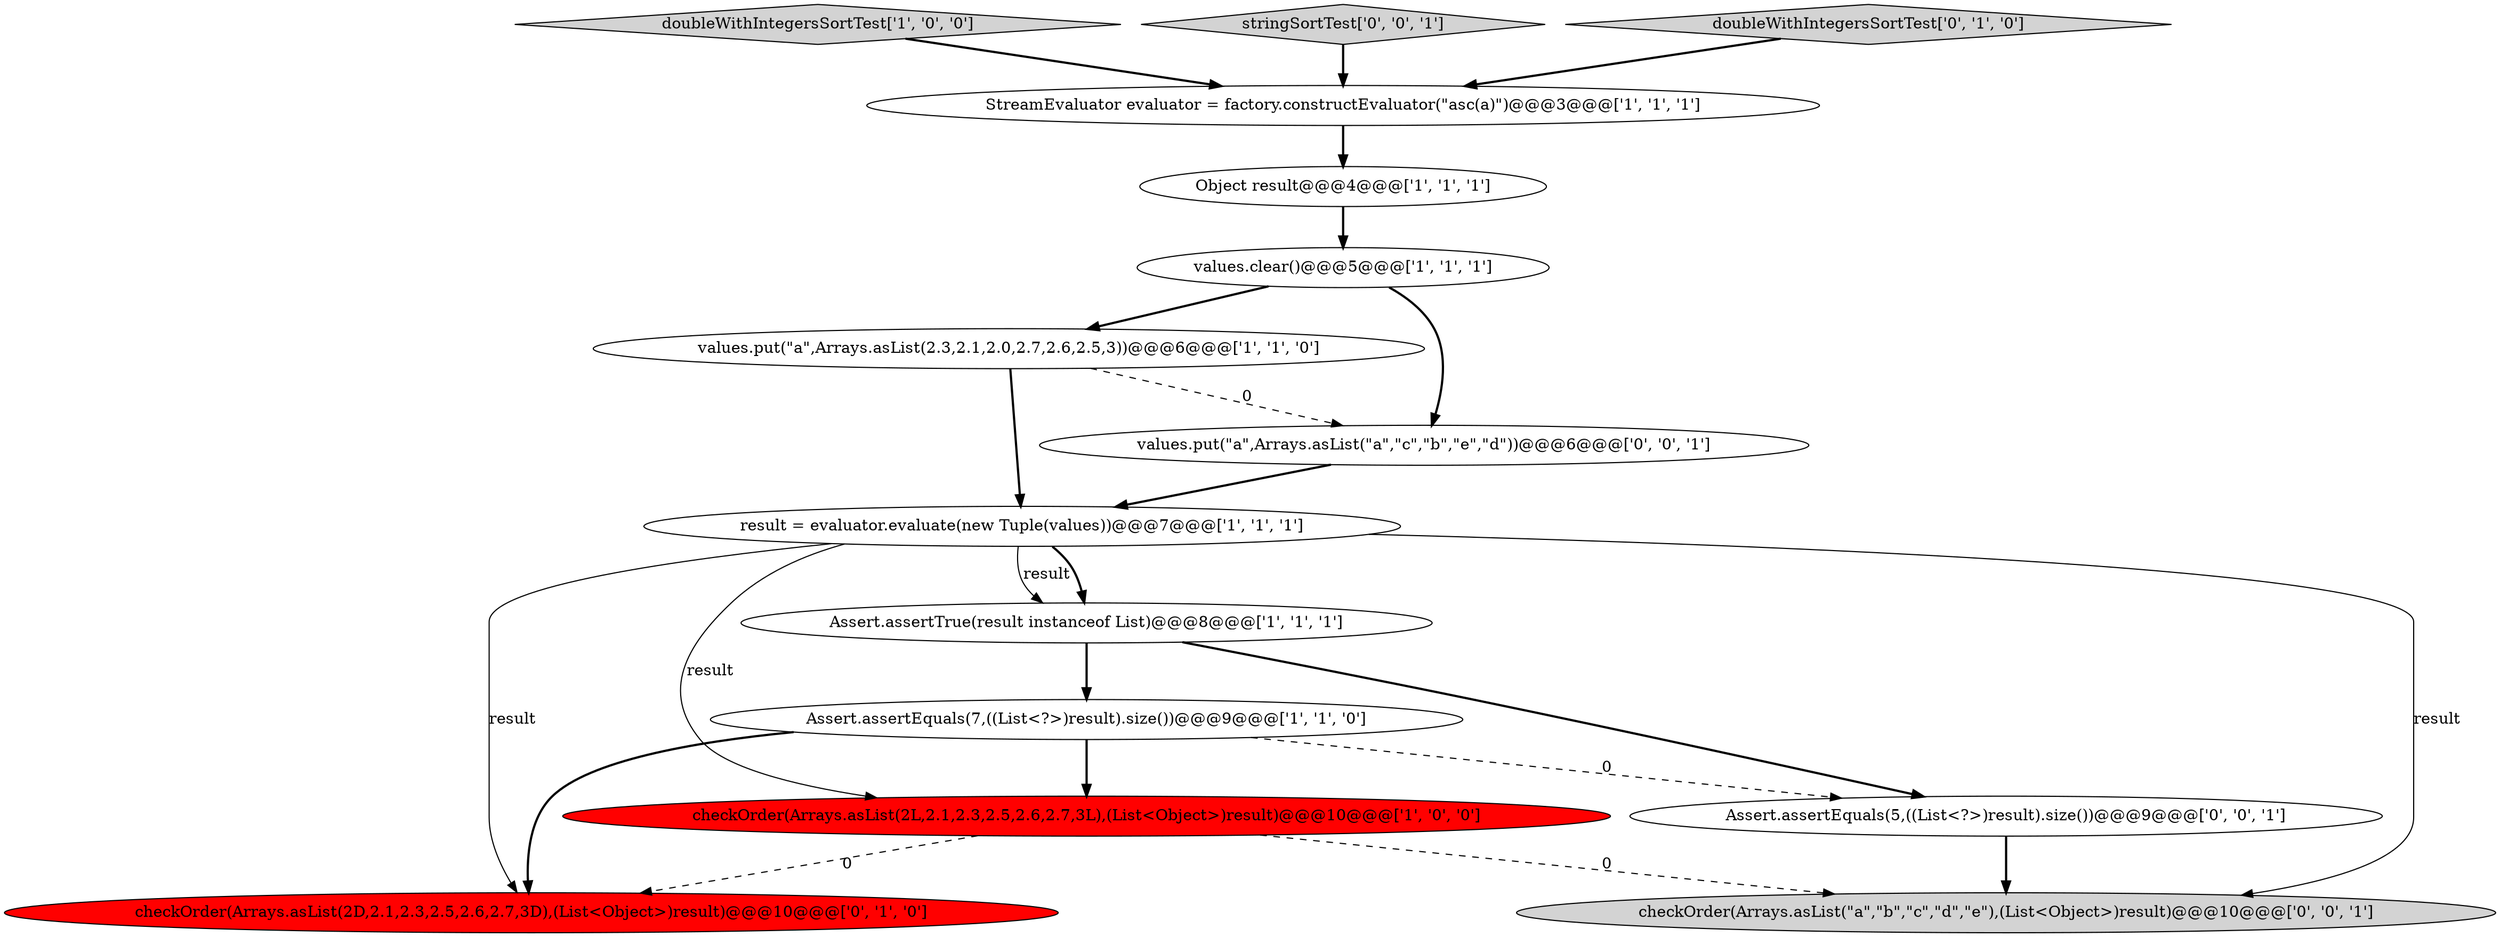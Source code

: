 digraph {
6 [style = filled, label = "doubleWithIntegersSortTest['1', '0', '0']", fillcolor = lightgray, shape = diamond image = "AAA0AAABBB1BBB"];
1 [style = filled, label = "Object result@@@4@@@['1', '1', '1']", fillcolor = white, shape = ellipse image = "AAA0AAABBB1BBB"];
8 [style = filled, label = "checkOrder(Arrays.asList(2L,2.1,2.3,2.5,2.6,2.7,3L),(List<Object>)result)@@@10@@@['1', '0', '0']", fillcolor = red, shape = ellipse image = "AAA1AAABBB1BBB"];
5 [style = filled, label = "StreamEvaluator evaluator = factory.constructEvaluator(\"asc(a)\")@@@3@@@['1', '1', '1']", fillcolor = white, shape = ellipse image = "AAA0AAABBB1BBB"];
12 [style = filled, label = "stringSortTest['0', '0', '1']", fillcolor = lightgray, shape = diamond image = "AAA0AAABBB3BBB"];
11 [style = filled, label = "Assert.assertEquals(5,((List<?>)result).size())@@@9@@@['0', '0', '1']", fillcolor = white, shape = ellipse image = "AAA0AAABBB3BBB"];
14 [style = filled, label = "values.put(\"a\",Arrays.asList(\"a\",\"c\",\"b\",\"e\",\"d\"))@@@6@@@['0', '0', '1']", fillcolor = white, shape = ellipse image = "AAA0AAABBB3BBB"];
10 [style = filled, label = "checkOrder(Arrays.asList(2D,2.1,2.3,2.5,2.6,2.7,3D),(List<Object>)result)@@@10@@@['0', '1', '0']", fillcolor = red, shape = ellipse image = "AAA1AAABBB2BBB"];
0 [style = filled, label = "values.put(\"a\",Arrays.asList(2.3,2.1,2.0,2.7,2.6,2.5,3))@@@6@@@['1', '1', '0']", fillcolor = white, shape = ellipse image = "AAA0AAABBB1BBB"];
13 [style = filled, label = "checkOrder(Arrays.asList(\"a\",\"b\",\"c\",\"d\",\"e\"),(List<Object>)result)@@@10@@@['0', '0', '1']", fillcolor = lightgray, shape = ellipse image = "AAA0AAABBB3BBB"];
2 [style = filled, label = "result = evaluator.evaluate(new Tuple(values))@@@7@@@['1', '1', '1']", fillcolor = white, shape = ellipse image = "AAA0AAABBB1BBB"];
7 [style = filled, label = "Assert.assertTrue(result instanceof List)@@@8@@@['1', '1', '1']", fillcolor = white, shape = ellipse image = "AAA0AAABBB1BBB"];
9 [style = filled, label = "doubleWithIntegersSortTest['0', '1', '0']", fillcolor = lightgray, shape = diamond image = "AAA0AAABBB2BBB"];
3 [style = filled, label = "Assert.assertEquals(7,((List<?>)result).size())@@@9@@@['1', '1', '0']", fillcolor = white, shape = ellipse image = "AAA0AAABBB1BBB"];
4 [style = filled, label = "values.clear()@@@5@@@['1', '1', '1']", fillcolor = white, shape = ellipse image = "AAA0AAABBB1BBB"];
1->4 [style = bold, label=""];
4->14 [style = bold, label=""];
7->11 [style = bold, label=""];
8->10 [style = dashed, label="0"];
12->5 [style = bold, label=""];
2->8 [style = solid, label="result"];
0->2 [style = bold, label=""];
2->13 [style = solid, label="result"];
2->7 [style = solid, label="result"];
7->3 [style = bold, label=""];
4->0 [style = bold, label=""];
8->13 [style = dashed, label="0"];
0->14 [style = dashed, label="0"];
3->10 [style = bold, label=""];
5->1 [style = bold, label=""];
6->5 [style = bold, label=""];
3->8 [style = bold, label=""];
11->13 [style = bold, label=""];
9->5 [style = bold, label=""];
2->10 [style = solid, label="result"];
14->2 [style = bold, label=""];
2->7 [style = bold, label=""];
3->11 [style = dashed, label="0"];
}
